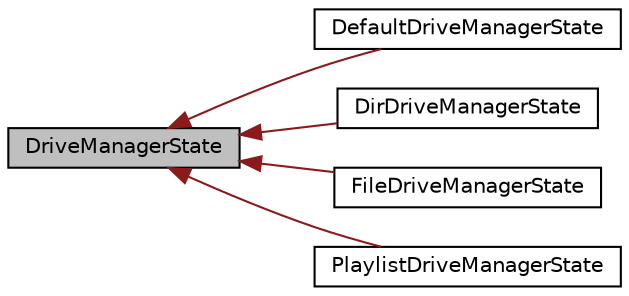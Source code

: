 digraph "DriveManagerState"
{
  edge [fontname="Helvetica",fontsize="10",labelfontname="Helvetica",labelfontsize="10"];
  node [fontname="Helvetica",fontsize="10",shape=record];
  rankdir="LR";
  Node1 [label="DriveManagerState",height=0.2,width=0.4,color="black", fillcolor="grey75", style="filled", fontcolor="black"];
  Node1 -> Node2 [dir="back",color="firebrick4",fontsize="10",style="solid",fontname="Helvetica"];
  Node2 [label="DefaultDriveManagerState",height=0.2,width=0.4,color="black", fillcolor="white", style="filled",URL="$class_default_drive_manager_state.html"];
  Node1 -> Node3 [dir="back",color="firebrick4",fontsize="10",style="solid",fontname="Helvetica"];
  Node3 [label="DirDriveManagerState",height=0.2,width=0.4,color="black", fillcolor="white", style="filled",URL="$class_dir_drive_manager_state.html"];
  Node1 -> Node4 [dir="back",color="firebrick4",fontsize="10",style="solid",fontname="Helvetica"];
  Node4 [label="FileDriveManagerState",height=0.2,width=0.4,color="black", fillcolor="white", style="filled",URL="$class_file_drive_manager_state.html"];
  Node1 -> Node5 [dir="back",color="firebrick4",fontsize="10",style="solid",fontname="Helvetica"];
  Node5 [label="PlaylistDriveManagerState",height=0.2,width=0.4,color="black", fillcolor="white", style="filled",URL="$class_playlist_drive_manager_state.html"];
}
